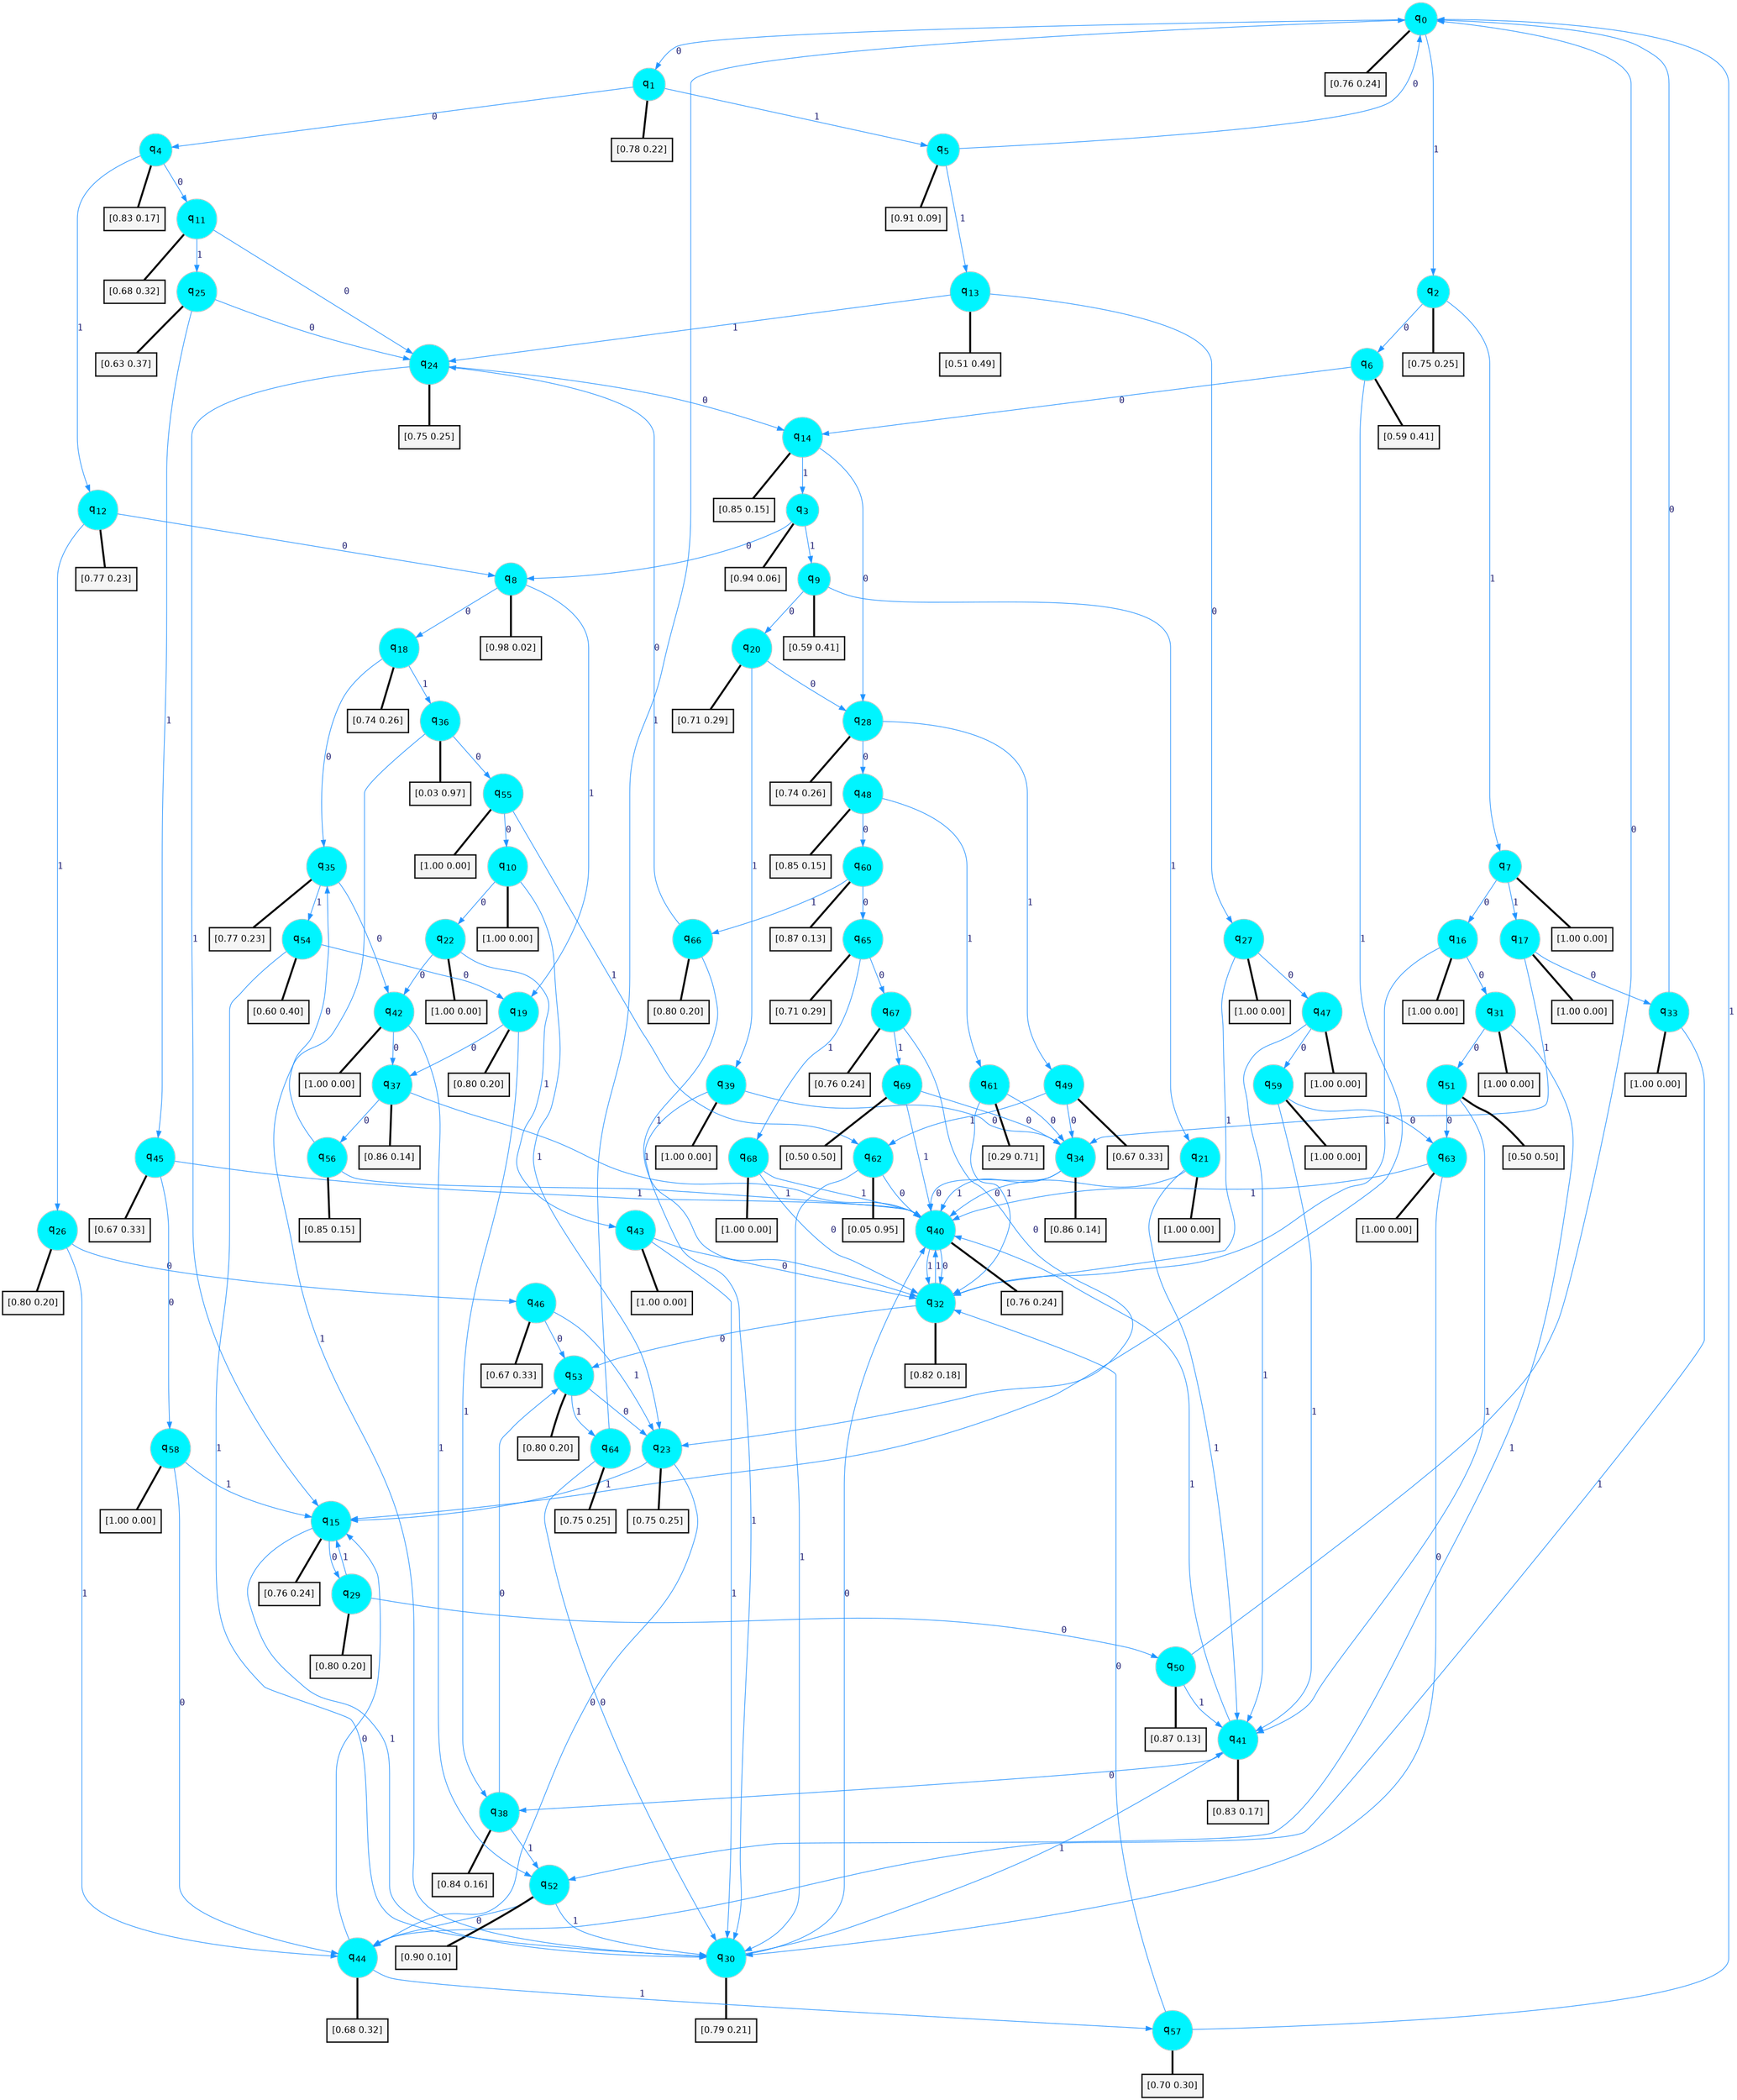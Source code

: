 digraph G {
graph [
bgcolor=transparent, dpi=300, rankdir=TD, size="40,25"];
node [
color=gray, fillcolor=turquoise1, fontcolor=black, fontname=Helvetica, fontsize=16, fontweight=bold, shape=circle, style=filled];
edge [
arrowsize=1, color=dodgerblue1, fontcolor=midnightblue, fontname=courier, fontweight=bold, penwidth=1, style=solid, weight=20];
0[label=<q<SUB>0</SUB>>];
1[label=<q<SUB>1</SUB>>];
2[label=<q<SUB>2</SUB>>];
3[label=<q<SUB>3</SUB>>];
4[label=<q<SUB>4</SUB>>];
5[label=<q<SUB>5</SUB>>];
6[label=<q<SUB>6</SUB>>];
7[label=<q<SUB>7</SUB>>];
8[label=<q<SUB>8</SUB>>];
9[label=<q<SUB>9</SUB>>];
10[label=<q<SUB>10</SUB>>];
11[label=<q<SUB>11</SUB>>];
12[label=<q<SUB>12</SUB>>];
13[label=<q<SUB>13</SUB>>];
14[label=<q<SUB>14</SUB>>];
15[label=<q<SUB>15</SUB>>];
16[label=<q<SUB>16</SUB>>];
17[label=<q<SUB>17</SUB>>];
18[label=<q<SUB>18</SUB>>];
19[label=<q<SUB>19</SUB>>];
20[label=<q<SUB>20</SUB>>];
21[label=<q<SUB>21</SUB>>];
22[label=<q<SUB>22</SUB>>];
23[label=<q<SUB>23</SUB>>];
24[label=<q<SUB>24</SUB>>];
25[label=<q<SUB>25</SUB>>];
26[label=<q<SUB>26</SUB>>];
27[label=<q<SUB>27</SUB>>];
28[label=<q<SUB>28</SUB>>];
29[label=<q<SUB>29</SUB>>];
30[label=<q<SUB>30</SUB>>];
31[label=<q<SUB>31</SUB>>];
32[label=<q<SUB>32</SUB>>];
33[label=<q<SUB>33</SUB>>];
34[label=<q<SUB>34</SUB>>];
35[label=<q<SUB>35</SUB>>];
36[label=<q<SUB>36</SUB>>];
37[label=<q<SUB>37</SUB>>];
38[label=<q<SUB>38</SUB>>];
39[label=<q<SUB>39</SUB>>];
40[label=<q<SUB>40</SUB>>];
41[label=<q<SUB>41</SUB>>];
42[label=<q<SUB>42</SUB>>];
43[label=<q<SUB>43</SUB>>];
44[label=<q<SUB>44</SUB>>];
45[label=<q<SUB>45</SUB>>];
46[label=<q<SUB>46</SUB>>];
47[label=<q<SUB>47</SUB>>];
48[label=<q<SUB>48</SUB>>];
49[label=<q<SUB>49</SUB>>];
50[label=<q<SUB>50</SUB>>];
51[label=<q<SUB>51</SUB>>];
52[label=<q<SUB>52</SUB>>];
53[label=<q<SUB>53</SUB>>];
54[label=<q<SUB>54</SUB>>];
55[label=<q<SUB>55</SUB>>];
56[label=<q<SUB>56</SUB>>];
57[label=<q<SUB>57</SUB>>];
58[label=<q<SUB>58</SUB>>];
59[label=<q<SUB>59</SUB>>];
60[label=<q<SUB>60</SUB>>];
61[label=<q<SUB>61</SUB>>];
62[label=<q<SUB>62</SUB>>];
63[label=<q<SUB>63</SUB>>];
64[label=<q<SUB>64</SUB>>];
65[label=<q<SUB>65</SUB>>];
66[label=<q<SUB>66</SUB>>];
67[label=<q<SUB>67</SUB>>];
68[label=<q<SUB>68</SUB>>];
69[label=<q<SUB>69</SUB>>];
70[label="[0.76 0.24]", shape=box,fontcolor=black, fontname=Helvetica, fontsize=14, penwidth=2, fillcolor=whitesmoke,color=black];
71[label="[0.78 0.22]", shape=box,fontcolor=black, fontname=Helvetica, fontsize=14, penwidth=2, fillcolor=whitesmoke,color=black];
72[label="[0.75 0.25]", shape=box,fontcolor=black, fontname=Helvetica, fontsize=14, penwidth=2, fillcolor=whitesmoke,color=black];
73[label="[0.94 0.06]", shape=box,fontcolor=black, fontname=Helvetica, fontsize=14, penwidth=2, fillcolor=whitesmoke,color=black];
74[label="[0.83 0.17]", shape=box,fontcolor=black, fontname=Helvetica, fontsize=14, penwidth=2, fillcolor=whitesmoke,color=black];
75[label="[0.91 0.09]", shape=box,fontcolor=black, fontname=Helvetica, fontsize=14, penwidth=2, fillcolor=whitesmoke,color=black];
76[label="[0.59 0.41]", shape=box,fontcolor=black, fontname=Helvetica, fontsize=14, penwidth=2, fillcolor=whitesmoke,color=black];
77[label="[1.00 0.00]", shape=box,fontcolor=black, fontname=Helvetica, fontsize=14, penwidth=2, fillcolor=whitesmoke,color=black];
78[label="[0.98 0.02]", shape=box,fontcolor=black, fontname=Helvetica, fontsize=14, penwidth=2, fillcolor=whitesmoke,color=black];
79[label="[0.59 0.41]", shape=box,fontcolor=black, fontname=Helvetica, fontsize=14, penwidth=2, fillcolor=whitesmoke,color=black];
80[label="[1.00 0.00]", shape=box,fontcolor=black, fontname=Helvetica, fontsize=14, penwidth=2, fillcolor=whitesmoke,color=black];
81[label="[0.68 0.32]", shape=box,fontcolor=black, fontname=Helvetica, fontsize=14, penwidth=2, fillcolor=whitesmoke,color=black];
82[label="[0.77 0.23]", shape=box,fontcolor=black, fontname=Helvetica, fontsize=14, penwidth=2, fillcolor=whitesmoke,color=black];
83[label="[0.51 0.49]", shape=box,fontcolor=black, fontname=Helvetica, fontsize=14, penwidth=2, fillcolor=whitesmoke,color=black];
84[label="[0.85 0.15]", shape=box,fontcolor=black, fontname=Helvetica, fontsize=14, penwidth=2, fillcolor=whitesmoke,color=black];
85[label="[0.76 0.24]", shape=box,fontcolor=black, fontname=Helvetica, fontsize=14, penwidth=2, fillcolor=whitesmoke,color=black];
86[label="[1.00 0.00]", shape=box,fontcolor=black, fontname=Helvetica, fontsize=14, penwidth=2, fillcolor=whitesmoke,color=black];
87[label="[1.00 0.00]", shape=box,fontcolor=black, fontname=Helvetica, fontsize=14, penwidth=2, fillcolor=whitesmoke,color=black];
88[label="[0.74 0.26]", shape=box,fontcolor=black, fontname=Helvetica, fontsize=14, penwidth=2, fillcolor=whitesmoke,color=black];
89[label="[0.80 0.20]", shape=box,fontcolor=black, fontname=Helvetica, fontsize=14, penwidth=2, fillcolor=whitesmoke,color=black];
90[label="[0.71 0.29]", shape=box,fontcolor=black, fontname=Helvetica, fontsize=14, penwidth=2, fillcolor=whitesmoke,color=black];
91[label="[1.00 0.00]", shape=box,fontcolor=black, fontname=Helvetica, fontsize=14, penwidth=2, fillcolor=whitesmoke,color=black];
92[label="[1.00 0.00]", shape=box,fontcolor=black, fontname=Helvetica, fontsize=14, penwidth=2, fillcolor=whitesmoke,color=black];
93[label="[0.75 0.25]", shape=box,fontcolor=black, fontname=Helvetica, fontsize=14, penwidth=2, fillcolor=whitesmoke,color=black];
94[label="[0.75 0.25]", shape=box,fontcolor=black, fontname=Helvetica, fontsize=14, penwidth=2, fillcolor=whitesmoke,color=black];
95[label="[0.63 0.37]", shape=box,fontcolor=black, fontname=Helvetica, fontsize=14, penwidth=2, fillcolor=whitesmoke,color=black];
96[label="[0.80 0.20]", shape=box,fontcolor=black, fontname=Helvetica, fontsize=14, penwidth=2, fillcolor=whitesmoke,color=black];
97[label="[1.00 0.00]", shape=box,fontcolor=black, fontname=Helvetica, fontsize=14, penwidth=2, fillcolor=whitesmoke,color=black];
98[label="[0.74 0.26]", shape=box,fontcolor=black, fontname=Helvetica, fontsize=14, penwidth=2, fillcolor=whitesmoke,color=black];
99[label="[0.80 0.20]", shape=box,fontcolor=black, fontname=Helvetica, fontsize=14, penwidth=2, fillcolor=whitesmoke,color=black];
100[label="[0.79 0.21]", shape=box,fontcolor=black, fontname=Helvetica, fontsize=14, penwidth=2, fillcolor=whitesmoke,color=black];
101[label="[1.00 0.00]", shape=box,fontcolor=black, fontname=Helvetica, fontsize=14, penwidth=2, fillcolor=whitesmoke,color=black];
102[label="[0.82 0.18]", shape=box,fontcolor=black, fontname=Helvetica, fontsize=14, penwidth=2, fillcolor=whitesmoke,color=black];
103[label="[1.00 0.00]", shape=box,fontcolor=black, fontname=Helvetica, fontsize=14, penwidth=2, fillcolor=whitesmoke,color=black];
104[label="[0.86 0.14]", shape=box,fontcolor=black, fontname=Helvetica, fontsize=14, penwidth=2, fillcolor=whitesmoke,color=black];
105[label="[0.77 0.23]", shape=box,fontcolor=black, fontname=Helvetica, fontsize=14, penwidth=2, fillcolor=whitesmoke,color=black];
106[label="[0.03 0.97]", shape=box,fontcolor=black, fontname=Helvetica, fontsize=14, penwidth=2, fillcolor=whitesmoke,color=black];
107[label="[0.86 0.14]", shape=box,fontcolor=black, fontname=Helvetica, fontsize=14, penwidth=2, fillcolor=whitesmoke,color=black];
108[label="[0.84 0.16]", shape=box,fontcolor=black, fontname=Helvetica, fontsize=14, penwidth=2, fillcolor=whitesmoke,color=black];
109[label="[1.00 0.00]", shape=box,fontcolor=black, fontname=Helvetica, fontsize=14, penwidth=2, fillcolor=whitesmoke,color=black];
110[label="[0.76 0.24]", shape=box,fontcolor=black, fontname=Helvetica, fontsize=14, penwidth=2, fillcolor=whitesmoke,color=black];
111[label="[0.83 0.17]", shape=box,fontcolor=black, fontname=Helvetica, fontsize=14, penwidth=2, fillcolor=whitesmoke,color=black];
112[label="[1.00 0.00]", shape=box,fontcolor=black, fontname=Helvetica, fontsize=14, penwidth=2, fillcolor=whitesmoke,color=black];
113[label="[1.00 0.00]", shape=box,fontcolor=black, fontname=Helvetica, fontsize=14, penwidth=2, fillcolor=whitesmoke,color=black];
114[label="[0.68 0.32]", shape=box,fontcolor=black, fontname=Helvetica, fontsize=14, penwidth=2, fillcolor=whitesmoke,color=black];
115[label="[0.67 0.33]", shape=box,fontcolor=black, fontname=Helvetica, fontsize=14, penwidth=2, fillcolor=whitesmoke,color=black];
116[label="[0.67 0.33]", shape=box,fontcolor=black, fontname=Helvetica, fontsize=14, penwidth=2, fillcolor=whitesmoke,color=black];
117[label="[1.00 0.00]", shape=box,fontcolor=black, fontname=Helvetica, fontsize=14, penwidth=2, fillcolor=whitesmoke,color=black];
118[label="[0.85 0.15]", shape=box,fontcolor=black, fontname=Helvetica, fontsize=14, penwidth=2, fillcolor=whitesmoke,color=black];
119[label="[0.67 0.33]", shape=box,fontcolor=black, fontname=Helvetica, fontsize=14, penwidth=2, fillcolor=whitesmoke,color=black];
120[label="[0.87 0.13]", shape=box,fontcolor=black, fontname=Helvetica, fontsize=14, penwidth=2, fillcolor=whitesmoke,color=black];
121[label="[0.50 0.50]", shape=box,fontcolor=black, fontname=Helvetica, fontsize=14, penwidth=2, fillcolor=whitesmoke,color=black];
122[label="[0.90 0.10]", shape=box,fontcolor=black, fontname=Helvetica, fontsize=14, penwidth=2, fillcolor=whitesmoke,color=black];
123[label="[0.80 0.20]", shape=box,fontcolor=black, fontname=Helvetica, fontsize=14, penwidth=2, fillcolor=whitesmoke,color=black];
124[label="[0.60 0.40]", shape=box,fontcolor=black, fontname=Helvetica, fontsize=14, penwidth=2, fillcolor=whitesmoke,color=black];
125[label="[1.00 0.00]", shape=box,fontcolor=black, fontname=Helvetica, fontsize=14, penwidth=2, fillcolor=whitesmoke,color=black];
126[label="[0.85 0.15]", shape=box,fontcolor=black, fontname=Helvetica, fontsize=14, penwidth=2, fillcolor=whitesmoke,color=black];
127[label="[0.70 0.30]", shape=box,fontcolor=black, fontname=Helvetica, fontsize=14, penwidth=2, fillcolor=whitesmoke,color=black];
128[label="[1.00 0.00]", shape=box,fontcolor=black, fontname=Helvetica, fontsize=14, penwidth=2, fillcolor=whitesmoke,color=black];
129[label="[1.00 0.00]", shape=box,fontcolor=black, fontname=Helvetica, fontsize=14, penwidth=2, fillcolor=whitesmoke,color=black];
130[label="[0.87 0.13]", shape=box,fontcolor=black, fontname=Helvetica, fontsize=14, penwidth=2, fillcolor=whitesmoke,color=black];
131[label="[0.29 0.71]", shape=box,fontcolor=black, fontname=Helvetica, fontsize=14, penwidth=2, fillcolor=whitesmoke,color=black];
132[label="[0.05 0.95]", shape=box,fontcolor=black, fontname=Helvetica, fontsize=14, penwidth=2, fillcolor=whitesmoke,color=black];
133[label="[1.00 0.00]", shape=box,fontcolor=black, fontname=Helvetica, fontsize=14, penwidth=2, fillcolor=whitesmoke,color=black];
134[label="[0.75 0.25]", shape=box,fontcolor=black, fontname=Helvetica, fontsize=14, penwidth=2, fillcolor=whitesmoke,color=black];
135[label="[0.71 0.29]", shape=box,fontcolor=black, fontname=Helvetica, fontsize=14, penwidth=2, fillcolor=whitesmoke,color=black];
136[label="[0.80 0.20]", shape=box,fontcolor=black, fontname=Helvetica, fontsize=14, penwidth=2, fillcolor=whitesmoke,color=black];
137[label="[0.76 0.24]", shape=box,fontcolor=black, fontname=Helvetica, fontsize=14, penwidth=2, fillcolor=whitesmoke,color=black];
138[label="[1.00 0.00]", shape=box,fontcolor=black, fontname=Helvetica, fontsize=14, penwidth=2, fillcolor=whitesmoke,color=black];
139[label="[0.50 0.50]", shape=box,fontcolor=black, fontname=Helvetica, fontsize=14, penwidth=2, fillcolor=whitesmoke,color=black];
0->1 [label=0];
0->2 [label=1];
0->70 [arrowhead=none, penwidth=3,color=black];
1->4 [label=0];
1->5 [label=1];
1->71 [arrowhead=none, penwidth=3,color=black];
2->6 [label=0];
2->7 [label=1];
2->72 [arrowhead=none, penwidth=3,color=black];
3->8 [label=0];
3->9 [label=1];
3->73 [arrowhead=none, penwidth=3,color=black];
4->11 [label=0];
4->12 [label=1];
4->74 [arrowhead=none, penwidth=3,color=black];
5->0 [label=0];
5->13 [label=1];
5->75 [arrowhead=none, penwidth=3,color=black];
6->14 [label=0];
6->15 [label=1];
6->76 [arrowhead=none, penwidth=3,color=black];
7->16 [label=0];
7->17 [label=1];
7->77 [arrowhead=none, penwidth=3,color=black];
8->18 [label=0];
8->19 [label=1];
8->78 [arrowhead=none, penwidth=3,color=black];
9->20 [label=0];
9->21 [label=1];
9->79 [arrowhead=none, penwidth=3,color=black];
10->22 [label=0];
10->23 [label=1];
10->80 [arrowhead=none, penwidth=3,color=black];
11->24 [label=0];
11->25 [label=1];
11->81 [arrowhead=none, penwidth=3,color=black];
12->8 [label=0];
12->26 [label=1];
12->82 [arrowhead=none, penwidth=3,color=black];
13->27 [label=0];
13->24 [label=1];
13->83 [arrowhead=none, penwidth=3,color=black];
14->28 [label=0];
14->3 [label=1];
14->84 [arrowhead=none, penwidth=3,color=black];
15->29 [label=0];
15->30 [label=1];
15->85 [arrowhead=none, penwidth=3,color=black];
16->31 [label=0];
16->32 [label=1];
16->86 [arrowhead=none, penwidth=3,color=black];
17->33 [label=0];
17->34 [label=1];
17->87 [arrowhead=none, penwidth=3,color=black];
18->35 [label=0];
18->36 [label=1];
18->88 [arrowhead=none, penwidth=3,color=black];
19->37 [label=0];
19->38 [label=1];
19->89 [arrowhead=none, penwidth=3,color=black];
20->28 [label=0];
20->39 [label=1];
20->90 [arrowhead=none, penwidth=3,color=black];
21->40 [label=0];
21->41 [label=1];
21->91 [arrowhead=none, penwidth=3,color=black];
22->42 [label=0];
22->43 [label=1];
22->92 [arrowhead=none, penwidth=3,color=black];
23->44 [label=0];
23->15 [label=1];
23->93 [arrowhead=none, penwidth=3,color=black];
24->14 [label=0];
24->15 [label=1];
24->94 [arrowhead=none, penwidth=3,color=black];
25->24 [label=0];
25->45 [label=1];
25->95 [arrowhead=none, penwidth=3,color=black];
26->46 [label=0];
26->44 [label=1];
26->96 [arrowhead=none, penwidth=3,color=black];
27->47 [label=0];
27->32 [label=1];
27->97 [arrowhead=none, penwidth=3,color=black];
28->48 [label=0];
28->49 [label=1];
28->98 [arrowhead=none, penwidth=3,color=black];
29->50 [label=0];
29->15 [label=1];
29->99 [arrowhead=none, penwidth=3,color=black];
30->40 [label=0];
30->41 [label=1];
30->100 [arrowhead=none, penwidth=3,color=black];
31->51 [label=0];
31->52 [label=1];
31->101 [arrowhead=none, penwidth=3,color=black];
32->53 [label=0];
32->40 [label=1];
32->102 [arrowhead=none, penwidth=3,color=black];
33->0 [label=0];
33->44 [label=1];
33->103 [arrowhead=none, penwidth=3,color=black];
34->40 [label=0];
34->40 [label=1];
34->104 [arrowhead=none, penwidth=3,color=black];
35->42 [label=0];
35->54 [label=1];
35->105 [arrowhead=none, penwidth=3,color=black];
36->55 [label=0];
36->30 [label=1];
36->106 [arrowhead=none, penwidth=3,color=black];
37->56 [label=0];
37->40 [label=1];
37->107 [arrowhead=none, penwidth=3,color=black];
38->53 [label=0];
38->52 [label=1];
38->108 [arrowhead=none, penwidth=3,color=black];
39->34 [label=0];
39->30 [label=1];
39->109 [arrowhead=none, penwidth=3,color=black];
40->32 [label=0];
40->32 [label=1];
40->110 [arrowhead=none, penwidth=3,color=black];
41->38 [label=0];
41->40 [label=1];
41->111 [arrowhead=none, penwidth=3,color=black];
42->37 [label=0];
42->52 [label=1];
42->112 [arrowhead=none, penwidth=3,color=black];
43->32 [label=0];
43->30 [label=1];
43->113 [arrowhead=none, penwidth=3,color=black];
44->15 [label=0];
44->57 [label=1];
44->114 [arrowhead=none, penwidth=3,color=black];
45->58 [label=0];
45->40 [label=1];
45->115 [arrowhead=none, penwidth=3,color=black];
46->53 [label=0];
46->23 [label=1];
46->116 [arrowhead=none, penwidth=3,color=black];
47->59 [label=0];
47->41 [label=1];
47->117 [arrowhead=none, penwidth=3,color=black];
48->60 [label=0];
48->61 [label=1];
48->118 [arrowhead=none, penwidth=3,color=black];
49->34 [label=0];
49->62 [label=1];
49->119 [arrowhead=none, penwidth=3,color=black];
50->0 [label=0];
50->41 [label=1];
50->120 [arrowhead=none, penwidth=3,color=black];
51->63 [label=0];
51->41 [label=1];
51->121 [arrowhead=none, penwidth=3,color=black];
52->44 [label=0];
52->30 [label=1];
52->122 [arrowhead=none, penwidth=3,color=black];
53->23 [label=0];
53->64 [label=1];
53->123 [arrowhead=none, penwidth=3,color=black];
54->19 [label=0];
54->30 [label=1];
54->124 [arrowhead=none, penwidth=3,color=black];
55->10 [label=0];
55->62 [label=1];
55->125 [arrowhead=none, penwidth=3,color=black];
56->35 [label=0];
56->40 [label=1];
56->126 [arrowhead=none, penwidth=3,color=black];
57->32 [label=0];
57->0 [label=1];
57->127 [arrowhead=none, penwidth=3,color=black];
58->44 [label=0];
58->15 [label=1];
58->128 [arrowhead=none, penwidth=3,color=black];
59->63 [label=0];
59->41 [label=1];
59->129 [arrowhead=none, penwidth=3,color=black];
60->65 [label=0];
60->66 [label=1];
60->130 [arrowhead=none, penwidth=3,color=black];
61->34 [label=0];
61->32 [label=1];
61->131 [arrowhead=none, penwidth=3,color=black];
62->40 [label=0];
62->30 [label=1];
62->132 [arrowhead=none, penwidth=3,color=black];
63->30 [label=0];
63->40 [label=1];
63->133 [arrowhead=none, penwidth=3,color=black];
64->30 [label=0];
64->0 [label=1];
64->134 [arrowhead=none, penwidth=3,color=black];
65->67 [label=0];
65->68 [label=1];
65->135 [arrowhead=none, penwidth=3,color=black];
66->24 [label=0];
66->32 [label=1];
66->136 [arrowhead=none, penwidth=3,color=black];
67->23 [label=0];
67->69 [label=1];
67->137 [arrowhead=none, penwidth=3,color=black];
68->32 [label=0];
68->40 [label=1];
68->138 [arrowhead=none, penwidth=3,color=black];
69->34 [label=0];
69->40 [label=1];
69->139 [arrowhead=none, penwidth=3,color=black];
}
